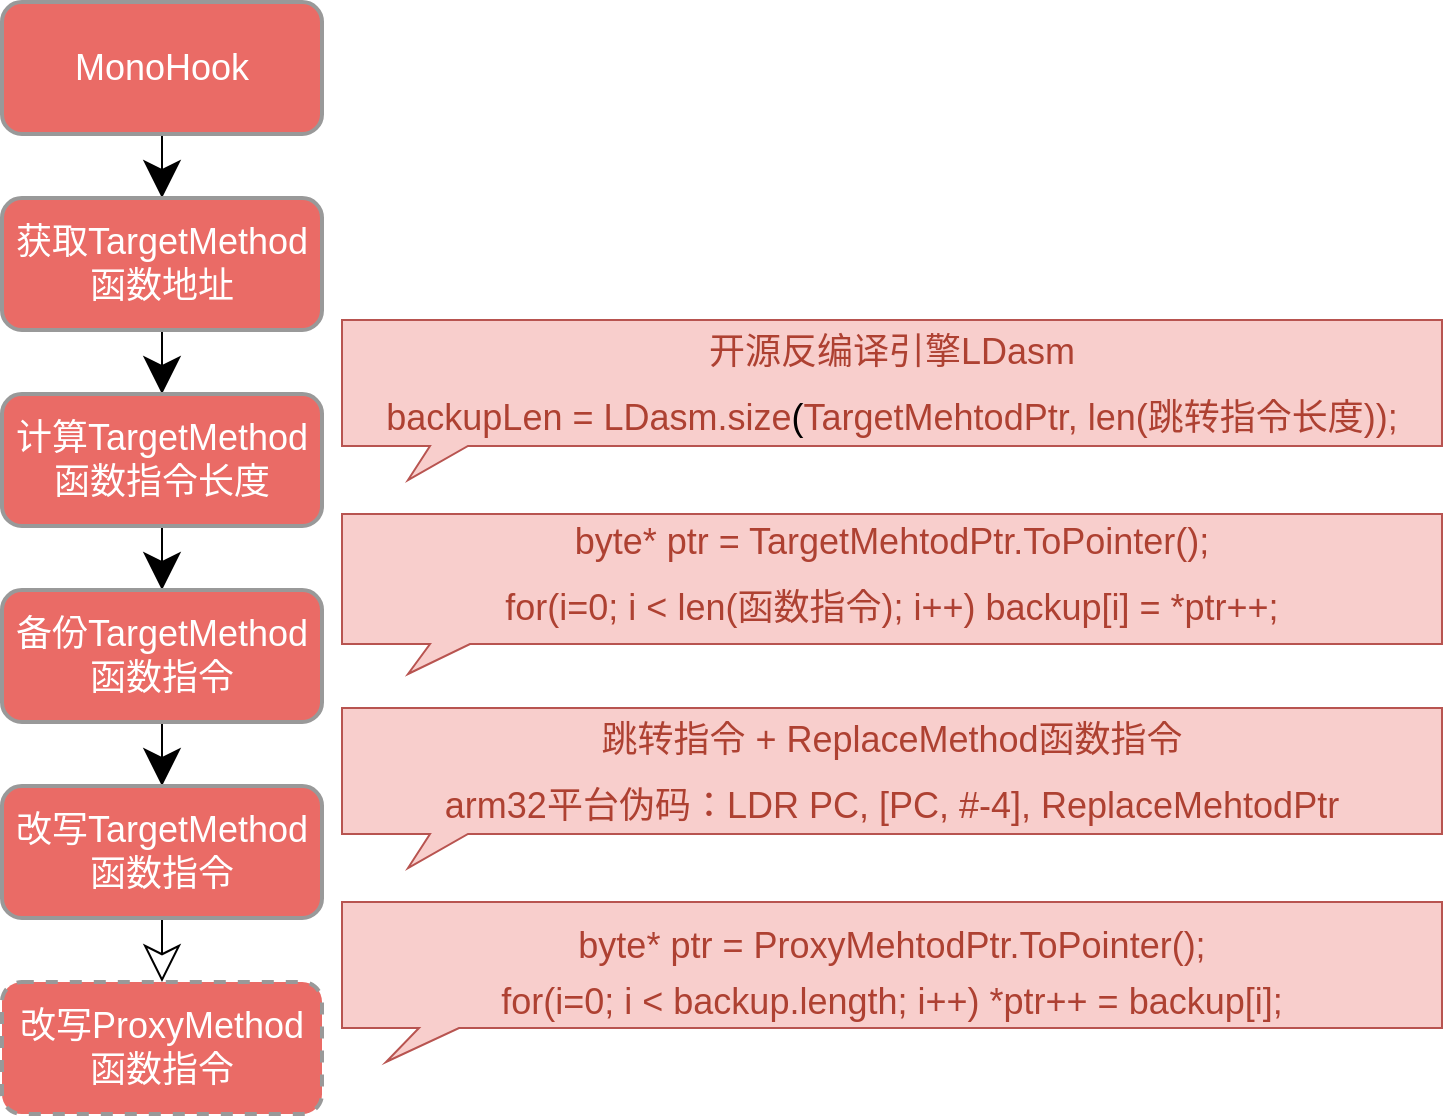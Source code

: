 <mxfile version="12.8.2" type="github">
  <diagram id="-Knro7iIvr_-B3o6s4ao" name="第 1 页">
    <mxGraphModel dx="1403" dy="726" grid="1" gridSize="10" guides="1" tooltips="1" connect="1" arrows="1" fold="1" page="1" pageScale="1" pageWidth="827" pageHeight="1169" math="0" shadow="0">
      <root>
        <mxCell id="0" />
        <mxCell id="1" parent="0" />
        <mxCell id="ZxJP3PbZOqRX26u-WClF-28" style="edgeStyle=orthogonalEdgeStyle;rounded=0;comic=0;jumpStyle=none;jumpSize=16;orthogonalLoop=1;jettySize=auto;html=1;exitX=0.5;exitY=1;exitDx=0;exitDy=0;entryX=0.5;entryY=0;entryDx=0;entryDy=0;shadow=0;startSize=9;endArrow=classic;endFill=1;endSize=16;" parent="1" source="ZxJP3PbZOqRX26u-WClF-14" target="ZxJP3PbZOqRX26u-WClF-15" edge="1">
          <mxGeometry relative="1" as="geometry" />
        </mxCell>
        <mxCell id="ZxJP3PbZOqRX26u-WClF-14" value="&lt;font color=&quot;#ffffff&quot;&gt;&lt;font style=&quot;font-size: 18px&quot;&gt;MonoHook&lt;/font&gt;&lt;br&gt;&lt;/font&gt;" style="rounded=1;whiteSpace=wrap;html=1;fillColor=#EA6B66;strokeColor=#999999;strokeWidth=2;shadow=0;" parent="1" vertex="1">
          <mxGeometry x="30" y="930" width="160" height="66" as="geometry" />
        </mxCell>
        <mxCell id="ZxJP3PbZOqRX26u-WClF-29" style="edgeStyle=orthogonalEdgeStyle;rounded=0;comic=0;jumpStyle=none;jumpSize=16;orthogonalLoop=1;jettySize=auto;html=1;exitX=0.5;exitY=1;exitDx=0;exitDy=0;entryX=0.5;entryY=0;entryDx=0;entryDy=0;shadow=0;startSize=9;endArrow=classic;endFill=1;endSize=16;" parent="1" source="ZxJP3PbZOqRX26u-WClF-15" target="ZxJP3PbZOqRX26u-WClF-16" edge="1">
          <mxGeometry relative="1" as="geometry" />
        </mxCell>
        <mxCell id="ZxJP3PbZOqRX26u-WClF-15" value="&lt;span style=&quot;color: rgb(255 , 255 , 255) ; font-size: 18px&quot;&gt;获取&lt;/span&gt;&lt;font color=&quot;#ffffff&quot;&gt;&lt;font style=&quot;font-size: 18px&quot;&gt;TargetMethod&lt;br&gt;函数地址&lt;/font&gt;&lt;br&gt;&lt;/font&gt;" style="rounded=1;whiteSpace=wrap;html=1;fillColor=#EA6B66;strokeColor=#999999;strokeWidth=2;" parent="1" vertex="1">
          <mxGeometry x="30" y="1028" width="160" height="66" as="geometry" />
        </mxCell>
        <mxCell id="ZxJP3PbZOqRX26u-WClF-30" style="edgeStyle=orthogonalEdgeStyle;rounded=0;comic=0;jumpStyle=none;jumpSize=16;orthogonalLoop=1;jettySize=auto;html=1;exitX=0.5;exitY=1;exitDx=0;exitDy=0;entryX=0.5;entryY=0;entryDx=0;entryDy=0;shadow=0;startSize=9;endArrow=classic;endFill=1;endSize=16;" parent="1" source="ZxJP3PbZOqRX26u-WClF-16" target="ZxJP3PbZOqRX26u-WClF-18" edge="1">
          <mxGeometry relative="1" as="geometry" />
        </mxCell>
        <mxCell id="ZxJP3PbZOqRX26u-WClF-16" value="&lt;span style=&quot;color: rgb(255 , 255 , 255) ; font-size: 18px&quot;&gt;计算&lt;/span&gt;&lt;span style=&quot;color: rgb(255 , 255 , 255) ; font-size: 18px&quot;&gt;TargetMethod函数&lt;/span&gt;&lt;span style=&quot;color: rgb(255 , 255 , 255) ; font-size: 18px&quot;&gt;指令长度&lt;/span&gt;&lt;font color=&quot;#ffffff&quot;&gt;&lt;br&gt;&lt;/font&gt;" style="rounded=1;whiteSpace=wrap;html=1;fillColor=#EA6B66;strokeColor=#999999;strokeWidth=2;" parent="1" vertex="1">
          <mxGeometry x="30" y="1126" width="160" height="66" as="geometry" />
        </mxCell>
        <mxCell id="ZxJP3PbZOqRX26u-WClF-17" value="&lt;p style=&quot;line-height: 180% ; font-size: 18px&quot;&gt;&lt;font color=&quot;#ae4132&quot; style=&quot;font-size: 18px&quot;&gt;&lt;span&gt;开源反编译引擎LDasm&lt;br&gt;&lt;/span&gt;&lt;/font&gt;&lt;span style=&quot;color: rgb(174 , 65 , 50)&quot;&gt;backupL&lt;/span&gt;&lt;span style=&quot;color: rgb(174 , 65 , 50)&quot;&gt;en = LDasm.size&lt;/span&gt;&lt;span&gt;(&lt;/span&gt;&lt;span style=&quot;color: rgb(174 , 65 , 50)&quot;&gt;TargetMehtodPtr, len(跳转指令长度));&lt;/span&gt;&lt;/p&gt;" style="shape=callout;whiteSpace=wrap;html=1;perimeter=calloutPerimeter;fillColor=#f8cecc;strokeColor=#b85450;size=17;position=0.08;position2=0.06;base=19;flipV=0;flipH=0;" parent="1" vertex="1">
          <mxGeometry x="200" y="1089" width="550" height="80" as="geometry" />
        </mxCell>
        <mxCell id="ZxJP3PbZOqRX26u-WClF-31" style="edgeStyle=orthogonalEdgeStyle;rounded=0;comic=0;jumpStyle=none;jumpSize=16;orthogonalLoop=1;jettySize=auto;html=1;exitX=0.5;exitY=1;exitDx=0;exitDy=0;entryX=0.5;entryY=0;entryDx=0;entryDy=0;shadow=0;startSize=9;endArrow=classic;endFill=1;endSize=16;" parent="1" source="ZxJP3PbZOqRX26u-WClF-18" target="ZxJP3PbZOqRX26u-WClF-19" edge="1">
          <mxGeometry relative="1" as="geometry" />
        </mxCell>
        <mxCell id="ZxJP3PbZOqRX26u-WClF-18" value="&lt;font color=&quot;#ffffff&quot;&gt;&lt;span style=&quot;font-size: 18px&quot;&gt;备份TargetMethod函数指令&lt;/span&gt;&lt;br&gt;&lt;/font&gt;" style="rounded=1;whiteSpace=wrap;html=1;fillColor=#EA6B66;strokeColor=#999999;strokeWidth=2;" parent="1" vertex="1">
          <mxGeometry x="30" y="1224" width="160" height="66" as="geometry" />
        </mxCell>
        <mxCell id="ZxJP3PbZOqRX26u-WClF-22" style="edgeStyle=orthogonalEdgeStyle;orthogonalLoop=1;jettySize=auto;html=1;exitX=0.5;exitY=1;exitDx=0;exitDy=0;entryX=0.5;entryY=0;entryDx=0;entryDy=0;endArrow=classic;endFill=0;rounded=0;startSize=9;endSize=16;jumpStyle=none;comic=0;shadow=0;jumpSize=16;" parent="1" source="ZxJP3PbZOqRX26u-WClF-19" target="ZxJP3PbZOqRX26u-WClF-21" edge="1">
          <mxGeometry relative="1" as="geometry" />
        </mxCell>
        <mxCell id="ZxJP3PbZOqRX26u-WClF-19" value="&lt;font color=&quot;#ffffff&quot;&gt;&lt;span style=&quot;font-size: 18px&quot;&gt;改写TargetMethod函数指令&lt;/span&gt;&lt;br&gt;&lt;/font&gt;" style="rounded=1;whiteSpace=wrap;html=1;fillColor=#EA6B66;strokeColor=#999999;strokeWidth=2;" parent="1" vertex="1">
          <mxGeometry x="30" y="1322" width="160" height="66" as="geometry" />
        </mxCell>
        <mxCell id="ZxJP3PbZOqRX26u-WClF-21" value="&lt;font color=&quot;#ffffff&quot;&gt;&lt;span style=&quot;font-size: 18px&quot;&gt;改写ProxyMethod&lt;br&gt;函数指令&lt;/span&gt;&lt;br&gt;&lt;/font&gt;" style="rounded=1;whiteSpace=wrap;html=1;fillColor=#EA6B66;strokeColor=#999999;dashed=1;shadow=0;strokeWidth=2;comic=0;" parent="1" vertex="1">
          <mxGeometry x="30" y="1420" width="160" height="66" as="geometry" />
        </mxCell>
        <mxCell id="ZxJP3PbZOqRX26u-WClF-23" value="&lt;p style=&quot;line-height: 0% ; font-size: 18px&quot;&gt;&lt;span style=&quot;color: rgb(174 , 65 , 50)&quot;&gt;byte* ptr = ProxyMehtodPtr.ToPointer();&lt;/span&gt;&lt;br&gt;&lt;/p&gt;&lt;span style=&quot;color: rgb(174 , 65 , 50) ; font-size: 18px&quot;&gt;&lt;font style=&quot;font-size: 18px&quot;&gt;for(i=0; i &amp;lt; backup.length; i++) *ptr++ = backup[i];&lt;/font&gt;&lt;br&gt;&lt;/span&gt;" style="shape=callout;whiteSpace=wrap;html=1;perimeter=calloutPerimeter;fillColor=#f8cecc;strokeColor=#b85450;size=17;position=0.07;position2=0.04;rotation=0;flipV=0;flipH=0;" parent="1" vertex="1">
          <mxGeometry x="200" y="1380" width="550" height="80" as="geometry" />
        </mxCell>
        <mxCell id="ZxJP3PbZOqRX26u-WClF-26" value="&lt;p style=&quot;line-height: 60% ; font-size: 18px&quot;&gt;&lt;font style=&quot;font-size: 18px&quot;&gt;&lt;span style=&quot;color: rgb(174 , 65 , 50)&quot;&gt;byte* ptr = TargetMehtodPtr.ToPointer();&lt;/span&gt;&lt;br&gt;&lt;/font&gt;&lt;/p&gt;&lt;p style=&quot;line-height: 110% ; font-size: 18px&quot;&gt;&lt;span style=&quot;color: rgb(174 , 65 , 50)&quot;&gt;&lt;font style=&quot;font-size: 18px&quot;&gt;for(i=0; i &amp;lt; len(函数指令); i++) backup[i] = *ptr++;&lt;/font&gt;&lt;/span&gt;&lt;/p&gt;" style="shape=callout;whiteSpace=wrap;html=1;perimeter=calloutPerimeter;fillColor=#f8cecc;strokeColor=#b85450;size=15;position=0.08;position2=0.06;flipV=0;flipH=0;" parent="1" vertex="1">
          <mxGeometry x="200" y="1186" width="550" height="80" as="geometry" />
        </mxCell>
        <mxCell id="QaXeI7x1e-ukclEm1-BY-3" value="&lt;p style=&quot;line-height: 180% ; font-size: 18px&quot;&gt;&lt;span style=&quot;color: rgb(174 , 65 , 50)&quot;&gt;跳转指令 + ReplaceMethod函数指令&lt;/span&gt;&lt;font color=&quot;#ae4132&quot; style=&quot;font-size: 18px&quot;&gt;&lt;span&gt;&lt;br&gt;&lt;/span&gt;&lt;/font&gt;&lt;span style=&quot;color: rgb(174 , 65 , 50)&quot;&gt;arm32平台伪码：LDR PC, [PC, #-4], ReplaceMehtodPtr&lt;/span&gt;&lt;br&gt;&lt;/p&gt;" style="shape=callout;whiteSpace=wrap;html=1;perimeter=calloutPerimeter;fillColor=#f8cecc;strokeColor=#b85450;size=17;position=0.08;position2=0.06;base=19;flipV=0;flipH=0;" vertex="1" parent="1">
          <mxGeometry x="200" y="1283" width="550" height="80" as="geometry" />
        </mxCell>
      </root>
    </mxGraphModel>
  </diagram>
</mxfile>
